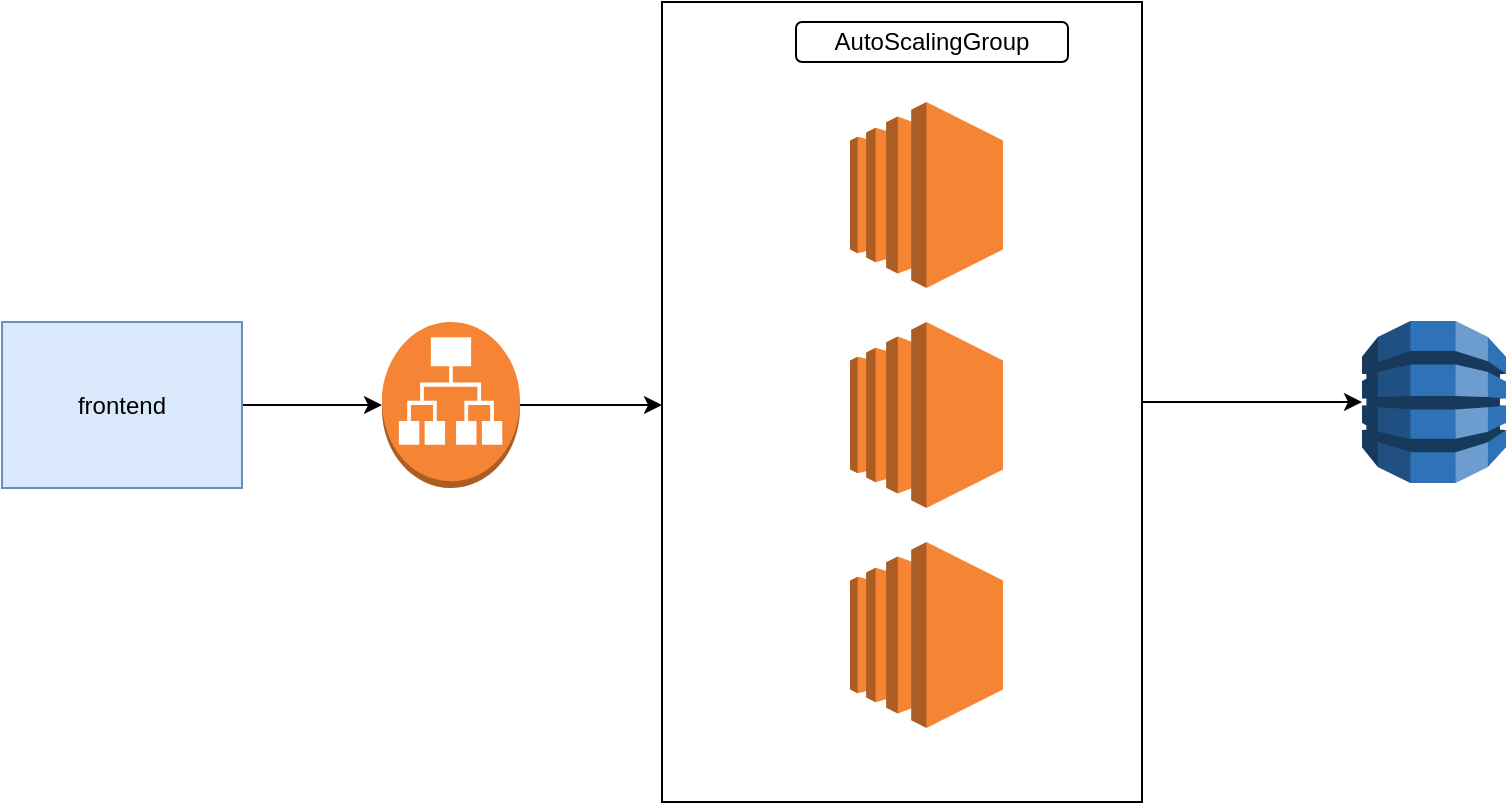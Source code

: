<mxfile version="14.9.8" type="github"><diagram id="V3_iW2XgtQ1kdjUDrijL" name="Page-1"><mxGraphModel dx="2066" dy="1129" grid="1" gridSize="10" guides="1" tooltips="1" connect="1" arrows="1" fold="1" page="1" pageScale="1" pageWidth="827" pageHeight="1169" math="0" shadow="0"><root><mxCell id="0"/><mxCell id="1" parent="0"/><mxCell id="CFaa3O4Rmwc3GpvwLKC8-24" style="edgeStyle=orthogonalEdgeStyle;rounded=0;orthogonalLoop=1;jettySize=auto;html=1;exitX=1;exitY=0.5;exitDx=0;exitDy=0;entryX=0;entryY=0.5;entryDx=0;entryDy=0;entryPerimeter=0;" parent="1" source="CFaa3O4Rmwc3GpvwLKC8-11" target="CFaa3O4Rmwc3GpvwLKC8-20" edge="1"><mxGeometry relative="1" as="geometry"/></mxCell><mxCell id="CFaa3O4Rmwc3GpvwLKC8-11" value="" style="rounded=0;whiteSpace=wrap;html=1;" parent="1" vertex="1"><mxGeometry x="350" y="120" width="240" height="400" as="geometry"/></mxCell><mxCell id="CFaa3O4Rmwc3GpvwLKC8-16" style="edgeStyle=orthogonalEdgeStyle;rounded=0;orthogonalLoop=1;jettySize=auto;html=1;exitX=1;exitY=0.5;exitDx=0;exitDy=0;" parent="1" source="CFaa3O4Rmwc3GpvwLKC8-4" target="CFaa3O4Rmwc3GpvwLKC8-9" edge="1"><mxGeometry relative="1" as="geometry"/></mxCell><mxCell id="CFaa3O4Rmwc3GpvwLKC8-4" value="frontend" style="rounded=0;whiteSpace=wrap;html=1;fillColor=#dae8fc;strokeColor=#6c8ebf;" parent="1" vertex="1"><mxGeometry x="20" y="280" width="120" height="83" as="geometry"/></mxCell><mxCell id="CFaa3O4Rmwc3GpvwLKC8-5" value="" style="outlineConnect=0;dashed=0;verticalLabelPosition=bottom;verticalAlign=top;align=center;html=1;shape=mxgraph.aws3.ec2;fillColor=#F58534;gradientColor=none;" parent="1" vertex="1"><mxGeometry x="444" y="170" width="76.5" height="93" as="geometry"/></mxCell><mxCell id="CFaa3O4Rmwc3GpvwLKC8-6" value="" style="outlineConnect=0;dashed=0;verticalLabelPosition=bottom;verticalAlign=top;align=center;html=1;shape=mxgraph.aws3.ec2;fillColor=#F58534;gradientColor=none;" parent="1" vertex="1"><mxGeometry x="444" y="390" width="76.5" height="93" as="geometry"/></mxCell><mxCell id="CFaa3O4Rmwc3GpvwLKC8-7" value="" style="outlineConnect=0;dashed=0;verticalLabelPosition=bottom;verticalAlign=top;align=center;html=1;shape=mxgraph.aws3.ec2;fillColor=#F58534;gradientColor=none;" parent="1" vertex="1"><mxGeometry x="444" y="280" width="76.5" height="93" as="geometry"/></mxCell><mxCell id="CFaa3O4Rmwc3GpvwLKC8-8" value="AutoScalingGroup" style="rounded=1;whiteSpace=wrap;html=1;" parent="1" vertex="1"><mxGeometry x="417" y="130" width="136" height="20" as="geometry"/></mxCell><mxCell id="CFaa3O4Rmwc3GpvwLKC8-23" style="edgeStyle=orthogonalEdgeStyle;rounded=0;orthogonalLoop=1;jettySize=auto;html=1;exitX=1;exitY=0.5;exitDx=0;exitDy=0;exitPerimeter=0;" parent="1" source="CFaa3O4Rmwc3GpvwLKC8-9" edge="1"><mxGeometry relative="1" as="geometry"><mxPoint x="350" y="321.5" as="targetPoint"/></mxGeometry></mxCell><mxCell id="CFaa3O4Rmwc3GpvwLKC8-9" value="" style="outlineConnect=0;dashed=0;verticalLabelPosition=bottom;verticalAlign=top;align=center;html=1;shape=mxgraph.aws3.application_load_balancer;fillColor=#F58534;gradientColor=none;" parent="1" vertex="1"><mxGeometry x="210" y="280" width="69" height="83" as="geometry"/></mxCell><mxCell id="CFaa3O4Rmwc3GpvwLKC8-20" value="" style="outlineConnect=0;dashed=0;verticalLabelPosition=bottom;verticalAlign=top;align=center;html=1;shape=mxgraph.aws3.dynamo_db;fillColor=#2E73B8;gradientColor=none;" parent="1" vertex="1"><mxGeometry x="700" y="279.5" width="72" height="81" as="geometry"/></mxCell></root></mxGraphModel></diagram></mxfile>